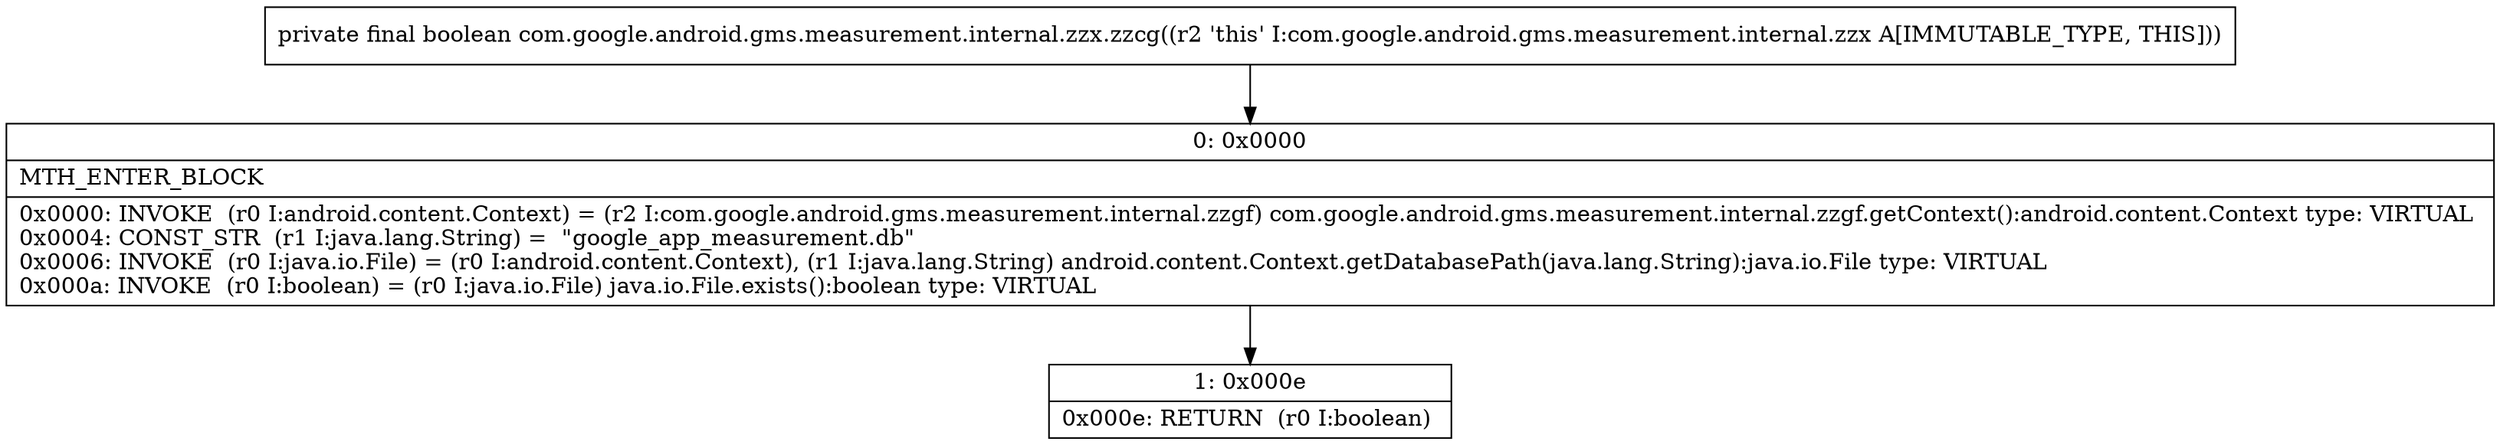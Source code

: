 digraph "CFG forcom.google.android.gms.measurement.internal.zzx.zzcg()Z" {
Node_0 [shape=record,label="{0\:\ 0x0000|MTH_ENTER_BLOCK\l|0x0000: INVOKE  (r0 I:android.content.Context) = (r2 I:com.google.android.gms.measurement.internal.zzgf) com.google.android.gms.measurement.internal.zzgf.getContext():android.content.Context type: VIRTUAL \l0x0004: CONST_STR  (r1 I:java.lang.String) =  \"google_app_measurement.db\" \l0x0006: INVOKE  (r0 I:java.io.File) = (r0 I:android.content.Context), (r1 I:java.lang.String) android.content.Context.getDatabasePath(java.lang.String):java.io.File type: VIRTUAL \l0x000a: INVOKE  (r0 I:boolean) = (r0 I:java.io.File) java.io.File.exists():boolean type: VIRTUAL \l}"];
Node_1 [shape=record,label="{1\:\ 0x000e|0x000e: RETURN  (r0 I:boolean) \l}"];
MethodNode[shape=record,label="{private final boolean com.google.android.gms.measurement.internal.zzx.zzcg((r2 'this' I:com.google.android.gms.measurement.internal.zzx A[IMMUTABLE_TYPE, THIS])) }"];
MethodNode -> Node_0;
Node_0 -> Node_1;
}

